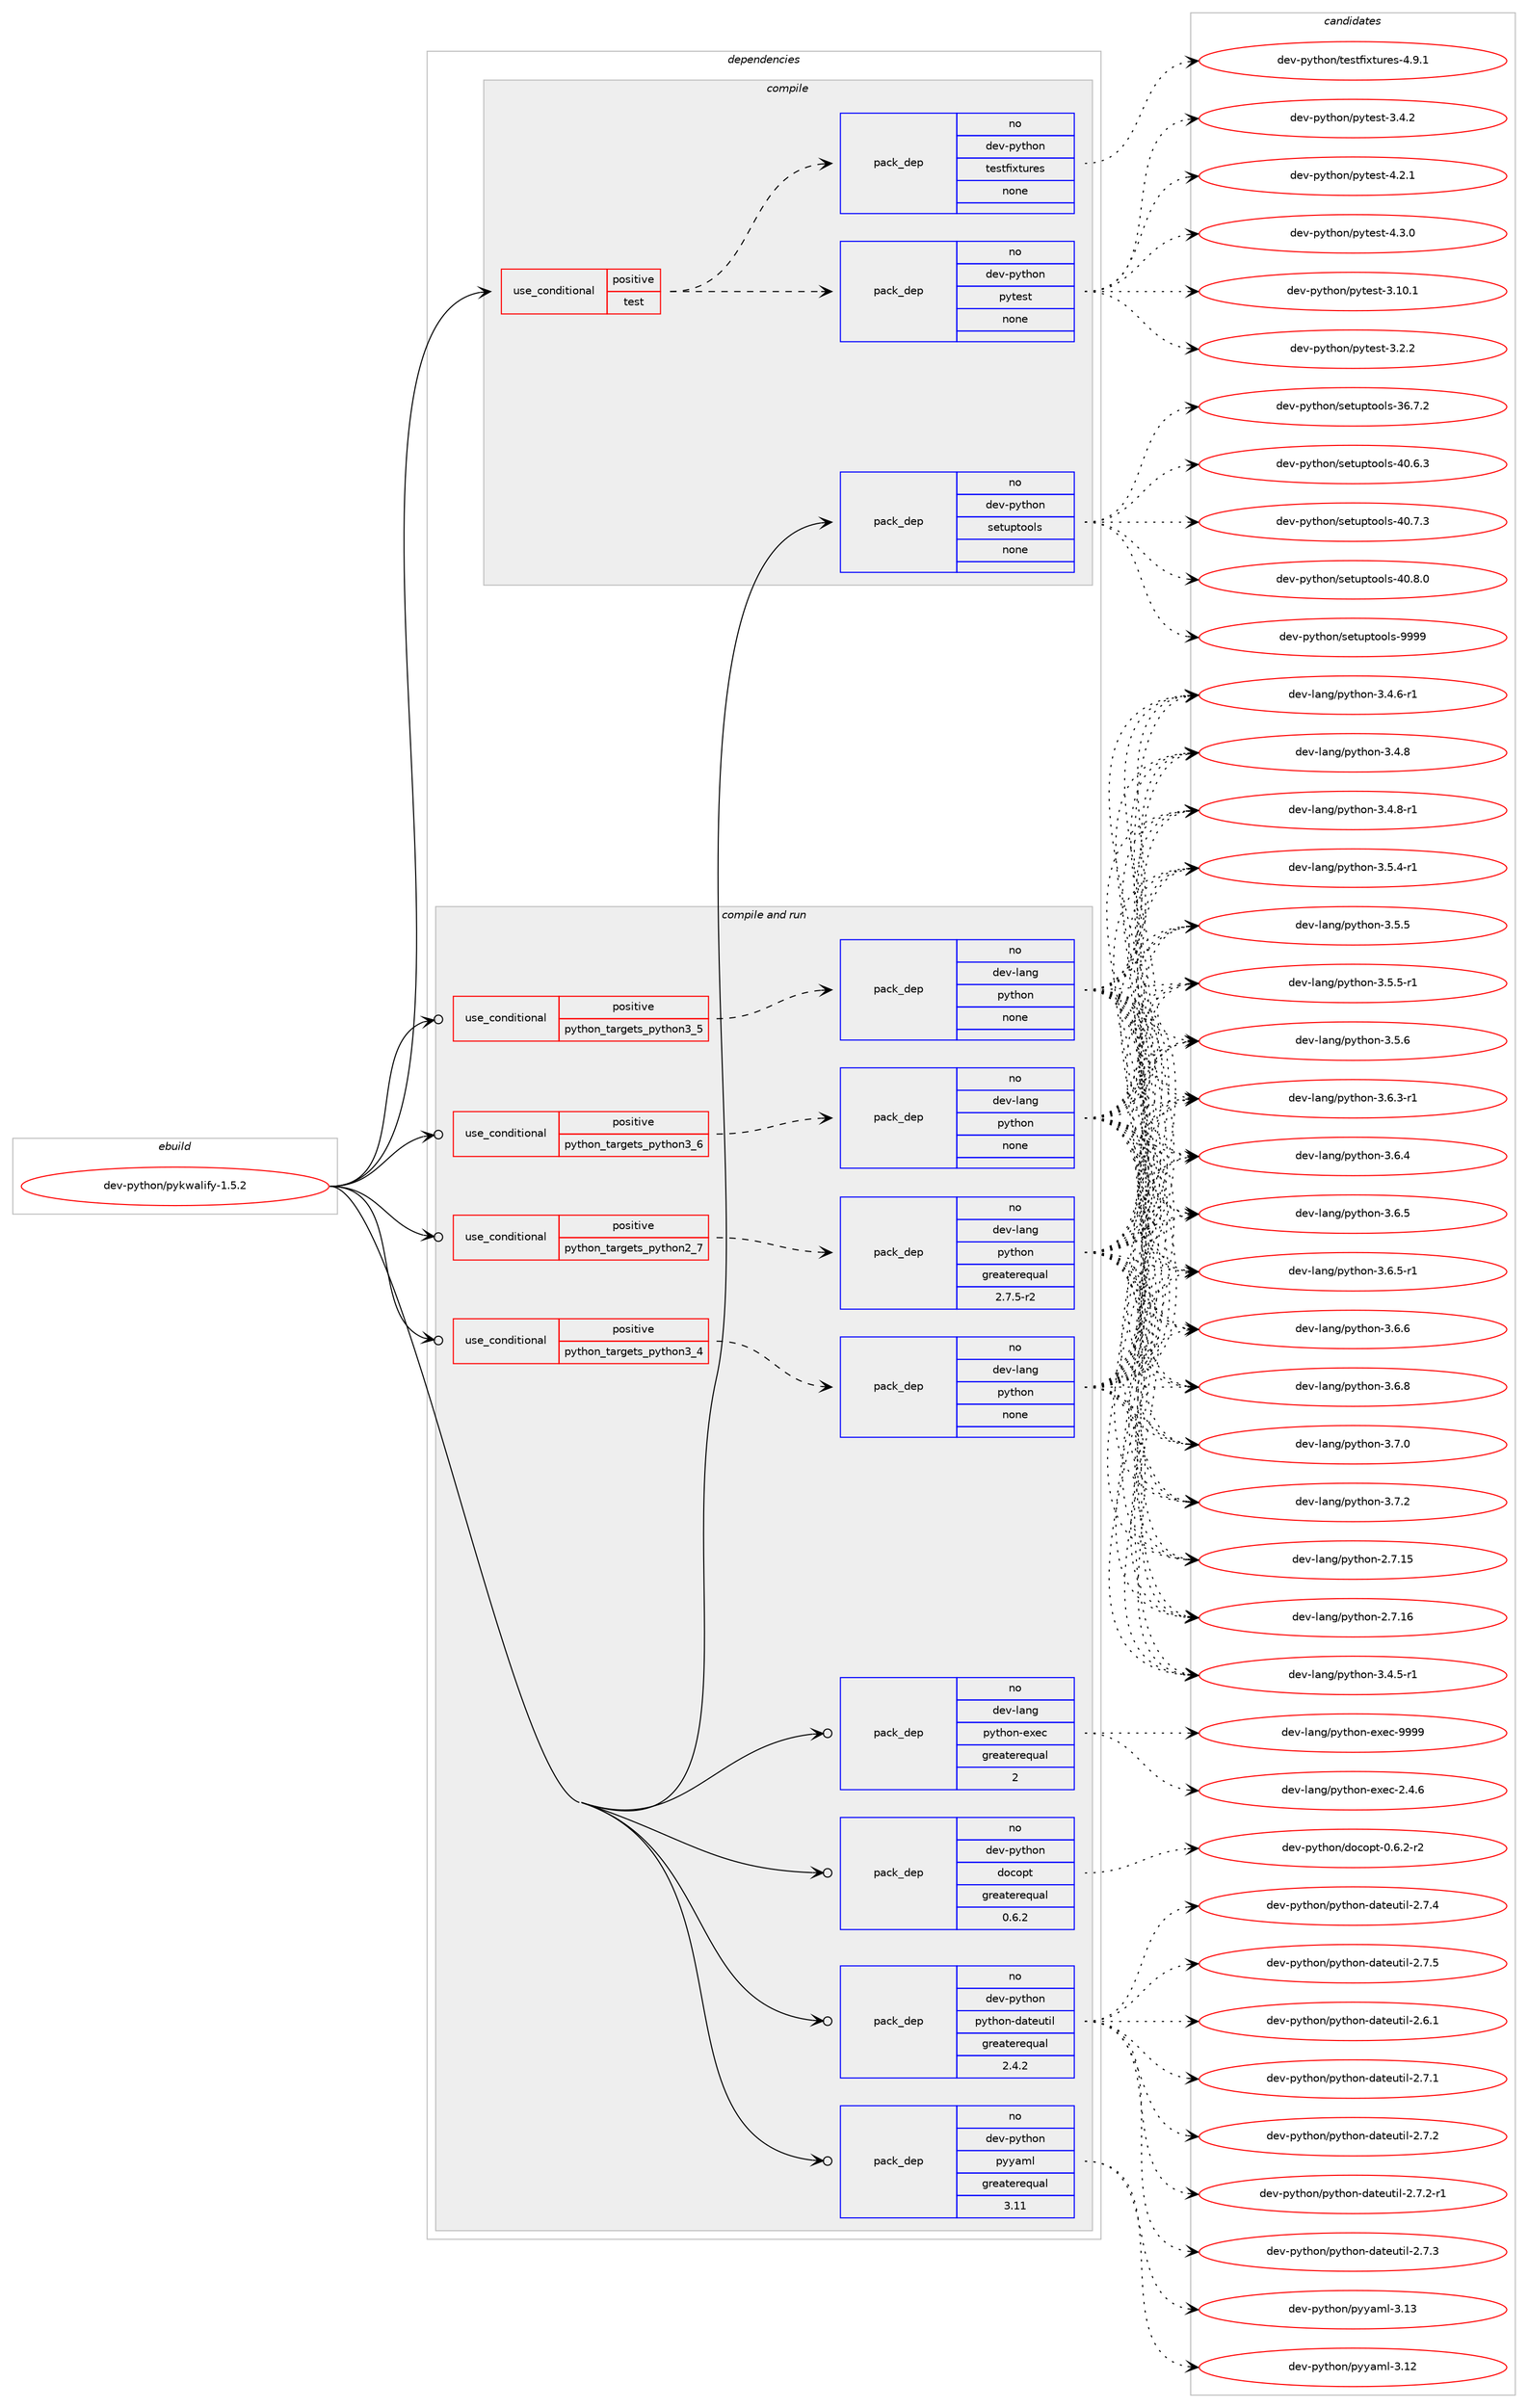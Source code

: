 digraph prolog {

# *************
# Graph options
# *************

newrank=true;
concentrate=true;
compound=true;
graph [rankdir=LR,fontname=Helvetica,fontsize=10,ranksep=1.5];#, ranksep=2.5, nodesep=0.2];
edge  [arrowhead=vee];
node  [fontname=Helvetica,fontsize=10];

# **********
# The ebuild
# **********

subgraph cluster_leftcol {
color=gray;
rank=same;
label=<<i>ebuild</i>>;
id [label="dev-python/pykwalify-1.5.2", color=red, width=4, href="../dev-python/pykwalify-1.5.2.svg"];
}

# ****************
# The dependencies
# ****************

subgraph cluster_midcol {
color=gray;
label=<<i>dependencies</i>>;
subgraph cluster_compile {
fillcolor="#eeeeee";
style=filled;
label=<<i>compile</i>>;
subgraph cond381081 {
dependency1430131 [label=<<TABLE BORDER="0" CELLBORDER="1" CELLSPACING="0" CELLPADDING="4"><TR><TD ROWSPAN="3" CELLPADDING="10">use_conditional</TD></TR><TR><TD>positive</TD></TR><TR><TD>test</TD></TR></TABLE>>, shape=none, color=red];
subgraph pack1025728 {
dependency1430132 [label=<<TABLE BORDER="0" CELLBORDER="1" CELLSPACING="0" CELLPADDING="4" WIDTH="220"><TR><TD ROWSPAN="6" CELLPADDING="30">pack_dep</TD></TR><TR><TD WIDTH="110">no</TD></TR><TR><TD>dev-python</TD></TR><TR><TD>pytest</TD></TR><TR><TD>none</TD></TR><TR><TD></TD></TR></TABLE>>, shape=none, color=blue];
}
dependency1430131:e -> dependency1430132:w [weight=20,style="dashed",arrowhead="vee"];
subgraph pack1025729 {
dependency1430133 [label=<<TABLE BORDER="0" CELLBORDER="1" CELLSPACING="0" CELLPADDING="4" WIDTH="220"><TR><TD ROWSPAN="6" CELLPADDING="30">pack_dep</TD></TR><TR><TD WIDTH="110">no</TD></TR><TR><TD>dev-python</TD></TR><TR><TD>testfixtures</TD></TR><TR><TD>none</TD></TR><TR><TD></TD></TR></TABLE>>, shape=none, color=blue];
}
dependency1430131:e -> dependency1430133:w [weight=20,style="dashed",arrowhead="vee"];
}
id:e -> dependency1430131:w [weight=20,style="solid",arrowhead="vee"];
subgraph pack1025730 {
dependency1430134 [label=<<TABLE BORDER="0" CELLBORDER="1" CELLSPACING="0" CELLPADDING="4" WIDTH="220"><TR><TD ROWSPAN="6" CELLPADDING="30">pack_dep</TD></TR><TR><TD WIDTH="110">no</TD></TR><TR><TD>dev-python</TD></TR><TR><TD>setuptools</TD></TR><TR><TD>none</TD></TR><TR><TD></TD></TR></TABLE>>, shape=none, color=blue];
}
id:e -> dependency1430134:w [weight=20,style="solid",arrowhead="vee"];
}
subgraph cluster_compileandrun {
fillcolor="#eeeeee";
style=filled;
label=<<i>compile and run</i>>;
subgraph cond381082 {
dependency1430135 [label=<<TABLE BORDER="0" CELLBORDER="1" CELLSPACING="0" CELLPADDING="4"><TR><TD ROWSPAN="3" CELLPADDING="10">use_conditional</TD></TR><TR><TD>positive</TD></TR><TR><TD>python_targets_python2_7</TD></TR></TABLE>>, shape=none, color=red];
subgraph pack1025731 {
dependency1430136 [label=<<TABLE BORDER="0" CELLBORDER="1" CELLSPACING="0" CELLPADDING="4" WIDTH="220"><TR><TD ROWSPAN="6" CELLPADDING="30">pack_dep</TD></TR><TR><TD WIDTH="110">no</TD></TR><TR><TD>dev-lang</TD></TR><TR><TD>python</TD></TR><TR><TD>greaterequal</TD></TR><TR><TD>2.7.5-r2</TD></TR></TABLE>>, shape=none, color=blue];
}
dependency1430135:e -> dependency1430136:w [weight=20,style="dashed",arrowhead="vee"];
}
id:e -> dependency1430135:w [weight=20,style="solid",arrowhead="odotvee"];
subgraph cond381083 {
dependency1430137 [label=<<TABLE BORDER="0" CELLBORDER="1" CELLSPACING="0" CELLPADDING="4"><TR><TD ROWSPAN="3" CELLPADDING="10">use_conditional</TD></TR><TR><TD>positive</TD></TR><TR><TD>python_targets_python3_4</TD></TR></TABLE>>, shape=none, color=red];
subgraph pack1025732 {
dependency1430138 [label=<<TABLE BORDER="0" CELLBORDER="1" CELLSPACING="0" CELLPADDING="4" WIDTH="220"><TR><TD ROWSPAN="6" CELLPADDING="30">pack_dep</TD></TR><TR><TD WIDTH="110">no</TD></TR><TR><TD>dev-lang</TD></TR><TR><TD>python</TD></TR><TR><TD>none</TD></TR><TR><TD></TD></TR></TABLE>>, shape=none, color=blue];
}
dependency1430137:e -> dependency1430138:w [weight=20,style="dashed",arrowhead="vee"];
}
id:e -> dependency1430137:w [weight=20,style="solid",arrowhead="odotvee"];
subgraph cond381084 {
dependency1430139 [label=<<TABLE BORDER="0" CELLBORDER="1" CELLSPACING="0" CELLPADDING="4"><TR><TD ROWSPAN="3" CELLPADDING="10">use_conditional</TD></TR><TR><TD>positive</TD></TR><TR><TD>python_targets_python3_5</TD></TR></TABLE>>, shape=none, color=red];
subgraph pack1025733 {
dependency1430140 [label=<<TABLE BORDER="0" CELLBORDER="1" CELLSPACING="0" CELLPADDING="4" WIDTH="220"><TR><TD ROWSPAN="6" CELLPADDING="30">pack_dep</TD></TR><TR><TD WIDTH="110">no</TD></TR><TR><TD>dev-lang</TD></TR><TR><TD>python</TD></TR><TR><TD>none</TD></TR><TR><TD></TD></TR></TABLE>>, shape=none, color=blue];
}
dependency1430139:e -> dependency1430140:w [weight=20,style="dashed",arrowhead="vee"];
}
id:e -> dependency1430139:w [weight=20,style="solid",arrowhead="odotvee"];
subgraph cond381085 {
dependency1430141 [label=<<TABLE BORDER="0" CELLBORDER="1" CELLSPACING="0" CELLPADDING="4"><TR><TD ROWSPAN="3" CELLPADDING="10">use_conditional</TD></TR><TR><TD>positive</TD></TR><TR><TD>python_targets_python3_6</TD></TR></TABLE>>, shape=none, color=red];
subgraph pack1025734 {
dependency1430142 [label=<<TABLE BORDER="0" CELLBORDER="1" CELLSPACING="0" CELLPADDING="4" WIDTH="220"><TR><TD ROWSPAN="6" CELLPADDING="30">pack_dep</TD></TR><TR><TD WIDTH="110">no</TD></TR><TR><TD>dev-lang</TD></TR><TR><TD>python</TD></TR><TR><TD>none</TD></TR><TR><TD></TD></TR></TABLE>>, shape=none, color=blue];
}
dependency1430141:e -> dependency1430142:w [weight=20,style="dashed",arrowhead="vee"];
}
id:e -> dependency1430141:w [weight=20,style="solid",arrowhead="odotvee"];
subgraph pack1025735 {
dependency1430143 [label=<<TABLE BORDER="0" CELLBORDER="1" CELLSPACING="0" CELLPADDING="4" WIDTH="220"><TR><TD ROWSPAN="6" CELLPADDING="30">pack_dep</TD></TR><TR><TD WIDTH="110">no</TD></TR><TR><TD>dev-lang</TD></TR><TR><TD>python-exec</TD></TR><TR><TD>greaterequal</TD></TR><TR><TD>2</TD></TR></TABLE>>, shape=none, color=blue];
}
id:e -> dependency1430143:w [weight=20,style="solid",arrowhead="odotvee"];
subgraph pack1025736 {
dependency1430144 [label=<<TABLE BORDER="0" CELLBORDER="1" CELLSPACING="0" CELLPADDING="4" WIDTH="220"><TR><TD ROWSPAN="6" CELLPADDING="30">pack_dep</TD></TR><TR><TD WIDTH="110">no</TD></TR><TR><TD>dev-python</TD></TR><TR><TD>docopt</TD></TR><TR><TD>greaterequal</TD></TR><TR><TD>0.6.2</TD></TR></TABLE>>, shape=none, color=blue];
}
id:e -> dependency1430144:w [weight=20,style="solid",arrowhead="odotvee"];
subgraph pack1025737 {
dependency1430145 [label=<<TABLE BORDER="0" CELLBORDER="1" CELLSPACING="0" CELLPADDING="4" WIDTH="220"><TR><TD ROWSPAN="6" CELLPADDING="30">pack_dep</TD></TR><TR><TD WIDTH="110">no</TD></TR><TR><TD>dev-python</TD></TR><TR><TD>python-dateutil</TD></TR><TR><TD>greaterequal</TD></TR><TR><TD>2.4.2</TD></TR></TABLE>>, shape=none, color=blue];
}
id:e -> dependency1430145:w [weight=20,style="solid",arrowhead="odotvee"];
subgraph pack1025738 {
dependency1430146 [label=<<TABLE BORDER="0" CELLBORDER="1" CELLSPACING="0" CELLPADDING="4" WIDTH="220"><TR><TD ROWSPAN="6" CELLPADDING="30">pack_dep</TD></TR><TR><TD WIDTH="110">no</TD></TR><TR><TD>dev-python</TD></TR><TR><TD>pyyaml</TD></TR><TR><TD>greaterequal</TD></TR><TR><TD>3.11</TD></TR></TABLE>>, shape=none, color=blue];
}
id:e -> dependency1430146:w [weight=20,style="solid",arrowhead="odotvee"];
}
subgraph cluster_run {
fillcolor="#eeeeee";
style=filled;
label=<<i>run</i>>;
}
}

# **************
# The candidates
# **************

subgraph cluster_choices {
rank=same;
color=gray;
label=<<i>candidates</i>>;

subgraph choice1025728 {
color=black;
nodesep=1;
choice100101118451121211161041111104711212111610111511645514649484649 [label="dev-python/pytest-3.10.1", color=red, width=4,href="../dev-python/pytest-3.10.1.svg"];
choice1001011184511212111610411111047112121116101115116455146504650 [label="dev-python/pytest-3.2.2", color=red, width=4,href="../dev-python/pytest-3.2.2.svg"];
choice1001011184511212111610411111047112121116101115116455146524650 [label="dev-python/pytest-3.4.2", color=red, width=4,href="../dev-python/pytest-3.4.2.svg"];
choice1001011184511212111610411111047112121116101115116455246504649 [label="dev-python/pytest-4.2.1", color=red, width=4,href="../dev-python/pytest-4.2.1.svg"];
choice1001011184511212111610411111047112121116101115116455246514648 [label="dev-python/pytest-4.3.0", color=red, width=4,href="../dev-python/pytest-4.3.0.svg"];
dependency1430132:e -> choice100101118451121211161041111104711212111610111511645514649484649:w [style=dotted,weight="100"];
dependency1430132:e -> choice1001011184511212111610411111047112121116101115116455146504650:w [style=dotted,weight="100"];
dependency1430132:e -> choice1001011184511212111610411111047112121116101115116455146524650:w [style=dotted,weight="100"];
dependency1430132:e -> choice1001011184511212111610411111047112121116101115116455246504649:w [style=dotted,weight="100"];
dependency1430132:e -> choice1001011184511212111610411111047112121116101115116455246514648:w [style=dotted,weight="100"];
}
subgraph choice1025729 {
color=black;
nodesep=1;
choice1001011184511212111610411111047116101115116102105120116117114101115455246574649 [label="dev-python/testfixtures-4.9.1", color=red, width=4,href="../dev-python/testfixtures-4.9.1.svg"];
dependency1430133:e -> choice1001011184511212111610411111047116101115116102105120116117114101115455246574649:w [style=dotted,weight="100"];
}
subgraph choice1025730 {
color=black;
nodesep=1;
choice100101118451121211161041111104711510111611711211611111110811545515446554650 [label="dev-python/setuptools-36.7.2", color=red, width=4,href="../dev-python/setuptools-36.7.2.svg"];
choice100101118451121211161041111104711510111611711211611111110811545524846544651 [label="dev-python/setuptools-40.6.3", color=red, width=4,href="../dev-python/setuptools-40.6.3.svg"];
choice100101118451121211161041111104711510111611711211611111110811545524846554651 [label="dev-python/setuptools-40.7.3", color=red, width=4,href="../dev-python/setuptools-40.7.3.svg"];
choice100101118451121211161041111104711510111611711211611111110811545524846564648 [label="dev-python/setuptools-40.8.0", color=red, width=4,href="../dev-python/setuptools-40.8.0.svg"];
choice10010111845112121116104111110471151011161171121161111111081154557575757 [label="dev-python/setuptools-9999", color=red, width=4,href="../dev-python/setuptools-9999.svg"];
dependency1430134:e -> choice100101118451121211161041111104711510111611711211611111110811545515446554650:w [style=dotted,weight="100"];
dependency1430134:e -> choice100101118451121211161041111104711510111611711211611111110811545524846544651:w [style=dotted,weight="100"];
dependency1430134:e -> choice100101118451121211161041111104711510111611711211611111110811545524846554651:w [style=dotted,weight="100"];
dependency1430134:e -> choice100101118451121211161041111104711510111611711211611111110811545524846564648:w [style=dotted,weight="100"];
dependency1430134:e -> choice10010111845112121116104111110471151011161171121161111111081154557575757:w [style=dotted,weight="100"];
}
subgraph choice1025731 {
color=black;
nodesep=1;
choice10010111845108971101034711212111610411111045504655464953 [label="dev-lang/python-2.7.15", color=red, width=4,href="../dev-lang/python-2.7.15.svg"];
choice10010111845108971101034711212111610411111045504655464954 [label="dev-lang/python-2.7.16", color=red, width=4,href="../dev-lang/python-2.7.16.svg"];
choice1001011184510897110103471121211161041111104551465246534511449 [label="dev-lang/python-3.4.5-r1", color=red, width=4,href="../dev-lang/python-3.4.5-r1.svg"];
choice1001011184510897110103471121211161041111104551465246544511449 [label="dev-lang/python-3.4.6-r1", color=red, width=4,href="../dev-lang/python-3.4.6-r1.svg"];
choice100101118451089711010347112121116104111110455146524656 [label="dev-lang/python-3.4.8", color=red, width=4,href="../dev-lang/python-3.4.8.svg"];
choice1001011184510897110103471121211161041111104551465246564511449 [label="dev-lang/python-3.4.8-r1", color=red, width=4,href="../dev-lang/python-3.4.8-r1.svg"];
choice1001011184510897110103471121211161041111104551465346524511449 [label="dev-lang/python-3.5.4-r1", color=red, width=4,href="../dev-lang/python-3.5.4-r1.svg"];
choice100101118451089711010347112121116104111110455146534653 [label="dev-lang/python-3.5.5", color=red, width=4,href="../dev-lang/python-3.5.5.svg"];
choice1001011184510897110103471121211161041111104551465346534511449 [label="dev-lang/python-3.5.5-r1", color=red, width=4,href="../dev-lang/python-3.5.5-r1.svg"];
choice100101118451089711010347112121116104111110455146534654 [label="dev-lang/python-3.5.6", color=red, width=4,href="../dev-lang/python-3.5.6.svg"];
choice1001011184510897110103471121211161041111104551465446514511449 [label="dev-lang/python-3.6.3-r1", color=red, width=4,href="../dev-lang/python-3.6.3-r1.svg"];
choice100101118451089711010347112121116104111110455146544652 [label="dev-lang/python-3.6.4", color=red, width=4,href="../dev-lang/python-3.6.4.svg"];
choice100101118451089711010347112121116104111110455146544653 [label="dev-lang/python-3.6.5", color=red, width=4,href="../dev-lang/python-3.6.5.svg"];
choice1001011184510897110103471121211161041111104551465446534511449 [label="dev-lang/python-3.6.5-r1", color=red, width=4,href="../dev-lang/python-3.6.5-r1.svg"];
choice100101118451089711010347112121116104111110455146544654 [label="dev-lang/python-3.6.6", color=red, width=4,href="../dev-lang/python-3.6.6.svg"];
choice100101118451089711010347112121116104111110455146544656 [label="dev-lang/python-3.6.8", color=red, width=4,href="../dev-lang/python-3.6.8.svg"];
choice100101118451089711010347112121116104111110455146554648 [label="dev-lang/python-3.7.0", color=red, width=4,href="../dev-lang/python-3.7.0.svg"];
choice100101118451089711010347112121116104111110455146554650 [label="dev-lang/python-3.7.2", color=red, width=4,href="../dev-lang/python-3.7.2.svg"];
dependency1430136:e -> choice10010111845108971101034711212111610411111045504655464953:w [style=dotted,weight="100"];
dependency1430136:e -> choice10010111845108971101034711212111610411111045504655464954:w [style=dotted,weight="100"];
dependency1430136:e -> choice1001011184510897110103471121211161041111104551465246534511449:w [style=dotted,weight="100"];
dependency1430136:e -> choice1001011184510897110103471121211161041111104551465246544511449:w [style=dotted,weight="100"];
dependency1430136:e -> choice100101118451089711010347112121116104111110455146524656:w [style=dotted,weight="100"];
dependency1430136:e -> choice1001011184510897110103471121211161041111104551465246564511449:w [style=dotted,weight="100"];
dependency1430136:e -> choice1001011184510897110103471121211161041111104551465346524511449:w [style=dotted,weight="100"];
dependency1430136:e -> choice100101118451089711010347112121116104111110455146534653:w [style=dotted,weight="100"];
dependency1430136:e -> choice1001011184510897110103471121211161041111104551465346534511449:w [style=dotted,weight="100"];
dependency1430136:e -> choice100101118451089711010347112121116104111110455146534654:w [style=dotted,weight="100"];
dependency1430136:e -> choice1001011184510897110103471121211161041111104551465446514511449:w [style=dotted,weight="100"];
dependency1430136:e -> choice100101118451089711010347112121116104111110455146544652:w [style=dotted,weight="100"];
dependency1430136:e -> choice100101118451089711010347112121116104111110455146544653:w [style=dotted,weight="100"];
dependency1430136:e -> choice1001011184510897110103471121211161041111104551465446534511449:w [style=dotted,weight="100"];
dependency1430136:e -> choice100101118451089711010347112121116104111110455146544654:w [style=dotted,weight="100"];
dependency1430136:e -> choice100101118451089711010347112121116104111110455146544656:w [style=dotted,weight="100"];
dependency1430136:e -> choice100101118451089711010347112121116104111110455146554648:w [style=dotted,weight="100"];
dependency1430136:e -> choice100101118451089711010347112121116104111110455146554650:w [style=dotted,weight="100"];
}
subgraph choice1025732 {
color=black;
nodesep=1;
choice10010111845108971101034711212111610411111045504655464953 [label="dev-lang/python-2.7.15", color=red, width=4,href="../dev-lang/python-2.7.15.svg"];
choice10010111845108971101034711212111610411111045504655464954 [label="dev-lang/python-2.7.16", color=red, width=4,href="../dev-lang/python-2.7.16.svg"];
choice1001011184510897110103471121211161041111104551465246534511449 [label="dev-lang/python-3.4.5-r1", color=red, width=4,href="../dev-lang/python-3.4.5-r1.svg"];
choice1001011184510897110103471121211161041111104551465246544511449 [label="dev-lang/python-3.4.6-r1", color=red, width=4,href="../dev-lang/python-3.4.6-r1.svg"];
choice100101118451089711010347112121116104111110455146524656 [label="dev-lang/python-3.4.8", color=red, width=4,href="../dev-lang/python-3.4.8.svg"];
choice1001011184510897110103471121211161041111104551465246564511449 [label="dev-lang/python-3.4.8-r1", color=red, width=4,href="../dev-lang/python-3.4.8-r1.svg"];
choice1001011184510897110103471121211161041111104551465346524511449 [label="dev-lang/python-3.5.4-r1", color=red, width=4,href="../dev-lang/python-3.5.4-r1.svg"];
choice100101118451089711010347112121116104111110455146534653 [label="dev-lang/python-3.5.5", color=red, width=4,href="../dev-lang/python-3.5.5.svg"];
choice1001011184510897110103471121211161041111104551465346534511449 [label="dev-lang/python-3.5.5-r1", color=red, width=4,href="../dev-lang/python-3.5.5-r1.svg"];
choice100101118451089711010347112121116104111110455146534654 [label="dev-lang/python-3.5.6", color=red, width=4,href="../dev-lang/python-3.5.6.svg"];
choice1001011184510897110103471121211161041111104551465446514511449 [label="dev-lang/python-3.6.3-r1", color=red, width=4,href="../dev-lang/python-3.6.3-r1.svg"];
choice100101118451089711010347112121116104111110455146544652 [label="dev-lang/python-3.6.4", color=red, width=4,href="../dev-lang/python-3.6.4.svg"];
choice100101118451089711010347112121116104111110455146544653 [label="dev-lang/python-3.6.5", color=red, width=4,href="../dev-lang/python-3.6.5.svg"];
choice1001011184510897110103471121211161041111104551465446534511449 [label="dev-lang/python-3.6.5-r1", color=red, width=4,href="../dev-lang/python-3.6.5-r1.svg"];
choice100101118451089711010347112121116104111110455146544654 [label="dev-lang/python-3.6.6", color=red, width=4,href="../dev-lang/python-3.6.6.svg"];
choice100101118451089711010347112121116104111110455146544656 [label="dev-lang/python-3.6.8", color=red, width=4,href="../dev-lang/python-3.6.8.svg"];
choice100101118451089711010347112121116104111110455146554648 [label="dev-lang/python-3.7.0", color=red, width=4,href="../dev-lang/python-3.7.0.svg"];
choice100101118451089711010347112121116104111110455146554650 [label="dev-lang/python-3.7.2", color=red, width=4,href="../dev-lang/python-3.7.2.svg"];
dependency1430138:e -> choice10010111845108971101034711212111610411111045504655464953:w [style=dotted,weight="100"];
dependency1430138:e -> choice10010111845108971101034711212111610411111045504655464954:w [style=dotted,weight="100"];
dependency1430138:e -> choice1001011184510897110103471121211161041111104551465246534511449:w [style=dotted,weight="100"];
dependency1430138:e -> choice1001011184510897110103471121211161041111104551465246544511449:w [style=dotted,weight="100"];
dependency1430138:e -> choice100101118451089711010347112121116104111110455146524656:w [style=dotted,weight="100"];
dependency1430138:e -> choice1001011184510897110103471121211161041111104551465246564511449:w [style=dotted,weight="100"];
dependency1430138:e -> choice1001011184510897110103471121211161041111104551465346524511449:w [style=dotted,weight="100"];
dependency1430138:e -> choice100101118451089711010347112121116104111110455146534653:w [style=dotted,weight="100"];
dependency1430138:e -> choice1001011184510897110103471121211161041111104551465346534511449:w [style=dotted,weight="100"];
dependency1430138:e -> choice100101118451089711010347112121116104111110455146534654:w [style=dotted,weight="100"];
dependency1430138:e -> choice1001011184510897110103471121211161041111104551465446514511449:w [style=dotted,weight="100"];
dependency1430138:e -> choice100101118451089711010347112121116104111110455146544652:w [style=dotted,weight="100"];
dependency1430138:e -> choice100101118451089711010347112121116104111110455146544653:w [style=dotted,weight="100"];
dependency1430138:e -> choice1001011184510897110103471121211161041111104551465446534511449:w [style=dotted,weight="100"];
dependency1430138:e -> choice100101118451089711010347112121116104111110455146544654:w [style=dotted,weight="100"];
dependency1430138:e -> choice100101118451089711010347112121116104111110455146544656:w [style=dotted,weight="100"];
dependency1430138:e -> choice100101118451089711010347112121116104111110455146554648:w [style=dotted,weight="100"];
dependency1430138:e -> choice100101118451089711010347112121116104111110455146554650:w [style=dotted,weight="100"];
}
subgraph choice1025733 {
color=black;
nodesep=1;
choice10010111845108971101034711212111610411111045504655464953 [label="dev-lang/python-2.7.15", color=red, width=4,href="../dev-lang/python-2.7.15.svg"];
choice10010111845108971101034711212111610411111045504655464954 [label="dev-lang/python-2.7.16", color=red, width=4,href="../dev-lang/python-2.7.16.svg"];
choice1001011184510897110103471121211161041111104551465246534511449 [label="dev-lang/python-3.4.5-r1", color=red, width=4,href="../dev-lang/python-3.4.5-r1.svg"];
choice1001011184510897110103471121211161041111104551465246544511449 [label="dev-lang/python-3.4.6-r1", color=red, width=4,href="../dev-lang/python-3.4.6-r1.svg"];
choice100101118451089711010347112121116104111110455146524656 [label="dev-lang/python-3.4.8", color=red, width=4,href="../dev-lang/python-3.4.8.svg"];
choice1001011184510897110103471121211161041111104551465246564511449 [label="dev-lang/python-3.4.8-r1", color=red, width=4,href="../dev-lang/python-3.4.8-r1.svg"];
choice1001011184510897110103471121211161041111104551465346524511449 [label="dev-lang/python-3.5.4-r1", color=red, width=4,href="../dev-lang/python-3.5.4-r1.svg"];
choice100101118451089711010347112121116104111110455146534653 [label="dev-lang/python-3.5.5", color=red, width=4,href="../dev-lang/python-3.5.5.svg"];
choice1001011184510897110103471121211161041111104551465346534511449 [label="dev-lang/python-3.5.5-r1", color=red, width=4,href="../dev-lang/python-3.5.5-r1.svg"];
choice100101118451089711010347112121116104111110455146534654 [label="dev-lang/python-3.5.6", color=red, width=4,href="../dev-lang/python-3.5.6.svg"];
choice1001011184510897110103471121211161041111104551465446514511449 [label="dev-lang/python-3.6.3-r1", color=red, width=4,href="../dev-lang/python-3.6.3-r1.svg"];
choice100101118451089711010347112121116104111110455146544652 [label="dev-lang/python-3.6.4", color=red, width=4,href="../dev-lang/python-3.6.4.svg"];
choice100101118451089711010347112121116104111110455146544653 [label="dev-lang/python-3.6.5", color=red, width=4,href="../dev-lang/python-3.6.5.svg"];
choice1001011184510897110103471121211161041111104551465446534511449 [label="dev-lang/python-3.6.5-r1", color=red, width=4,href="../dev-lang/python-3.6.5-r1.svg"];
choice100101118451089711010347112121116104111110455146544654 [label="dev-lang/python-3.6.6", color=red, width=4,href="../dev-lang/python-3.6.6.svg"];
choice100101118451089711010347112121116104111110455146544656 [label="dev-lang/python-3.6.8", color=red, width=4,href="../dev-lang/python-3.6.8.svg"];
choice100101118451089711010347112121116104111110455146554648 [label="dev-lang/python-3.7.0", color=red, width=4,href="../dev-lang/python-3.7.0.svg"];
choice100101118451089711010347112121116104111110455146554650 [label="dev-lang/python-3.7.2", color=red, width=4,href="../dev-lang/python-3.7.2.svg"];
dependency1430140:e -> choice10010111845108971101034711212111610411111045504655464953:w [style=dotted,weight="100"];
dependency1430140:e -> choice10010111845108971101034711212111610411111045504655464954:w [style=dotted,weight="100"];
dependency1430140:e -> choice1001011184510897110103471121211161041111104551465246534511449:w [style=dotted,weight="100"];
dependency1430140:e -> choice1001011184510897110103471121211161041111104551465246544511449:w [style=dotted,weight="100"];
dependency1430140:e -> choice100101118451089711010347112121116104111110455146524656:w [style=dotted,weight="100"];
dependency1430140:e -> choice1001011184510897110103471121211161041111104551465246564511449:w [style=dotted,weight="100"];
dependency1430140:e -> choice1001011184510897110103471121211161041111104551465346524511449:w [style=dotted,weight="100"];
dependency1430140:e -> choice100101118451089711010347112121116104111110455146534653:w [style=dotted,weight="100"];
dependency1430140:e -> choice1001011184510897110103471121211161041111104551465346534511449:w [style=dotted,weight="100"];
dependency1430140:e -> choice100101118451089711010347112121116104111110455146534654:w [style=dotted,weight="100"];
dependency1430140:e -> choice1001011184510897110103471121211161041111104551465446514511449:w [style=dotted,weight="100"];
dependency1430140:e -> choice100101118451089711010347112121116104111110455146544652:w [style=dotted,weight="100"];
dependency1430140:e -> choice100101118451089711010347112121116104111110455146544653:w [style=dotted,weight="100"];
dependency1430140:e -> choice1001011184510897110103471121211161041111104551465446534511449:w [style=dotted,weight="100"];
dependency1430140:e -> choice100101118451089711010347112121116104111110455146544654:w [style=dotted,weight="100"];
dependency1430140:e -> choice100101118451089711010347112121116104111110455146544656:w [style=dotted,weight="100"];
dependency1430140:e -> choice100101118451089711010347112121116104111110455146554648:w [style=dotted,weight="100"];
dependency1430140:e -> choice100101118451089711010347112121116104111110455146554650:w [style=dotted,weight="100"];
}
subgraph choice1025734 {
color=black;
nodesep=1;
choice10010111845108971101034711212111610411111045504655464953 [label="dev-lang/python-2.7.15", color=red, width=4,href="../dev-lang/python-2.7.15.svg"];
choice10010111845108971101034711212111610411111045504655464954 [label="dev-lang/python-2.7.16", color=red, width=4,href="../dev-lang/python-2.7.16.svg"];
choice1001011184510897110103471121211161041111104551465246534511449 [label="dev-lang/python-3.4.5-r1", color=red, width=4,href="../dev-lang/python-3.4.5-r1.svg"];
choice1001011184510897110103471121211161041111104551465246544511449 [label="dev-lang/python-3.4.6-r1", color=red, width=4,href="../dev-lang/python-3.4.6-r1.svg"];
choice100101118451089711010347112121116104111110455146524656 [label="dev-lang/python-3.4.8", color=red, width=4,href="../dev-lang/python-3.4.8.svg"];
choice1001011184510897110103471121211161041111104551465246564511449 [label="dev-lang/python-3.4.8-r1", color=red, width=4,href="../dev-lang/python-3.4.8-r1.svg"];
choice1001011184510897110103471121211161041111104551465346524511449 [label="dev-lang/python-3.5.4-r1", color=red, width=4,href="../dev-lang/python-3.5.4-r1.svg"];
choice100101118451089711010347112121116104111110455146534653 [label="dev-lang/python-3.5.5", color=red, width=4,href="../dev-lang/python-3.5.5.svg"];
choice1001011184510897110103471121211161041111104551465346534511449 [label="dev-lang/python-3.5.5-r1", color=red, width=4,href="../dev-lang/python-3.5.5-r1.svg"];
choice100101118451089711010347112121116104111110455146534654 [label="dev-lang/python-3.5.6", color=red, width=4,href="../dev-lang/python-3.5.6.svg"];
choice1001011184510897110103471121211161041111104551465446514511449 [label="dev-lang/python-3.6.3-r1", color=red, width=4,href="../dev-lang/python-3.6.3-r1.svg"];
choice100101118451089711010347112121116104111110455146544652 [label="dev-lang/python-3.6.4", color=red, width=4,href="../dev-lang/python-3.6.4.svg"];
choice100101118451089711010347112121116104111110455146544653 [label="dev-lang/python-3.6.5", color=red, width=4,href="../dev-lang/python-3.6.5.svg"];
choice1001011184510897110103471121211161041111104551465446534511449 [label="dev-lang/python-3.6.5-r1", color=red, width=4,href="../dev-lang/python-3.6.5-r1.svg"];
choice100101118451089711010347112121116104111110455146544654 [label="dev-lang/python-3.6.6", color=red, width=4,href="../dev-lang/python-3.6.6.svg"];
choice100101118451089711010347112121116104111110455146544656 [label="dev-lang/python-3.6.8", color=red, width=4,href="../dev-lang/python-3.6.8.svg"];
choice100101118451089711010347112121116104111110455146554648 [label="dev-lang/python-3.7.0", color=red, width=4,href="../dev-lang/python-3.7.0.svg"];
choice100101118451089711010347112121116104111110455146554650 [label="dev-lang/python-3.7.2", color=red, width=4,href="../dev-lang/python-3.7.2.svg"];
dependency1430142:e -> choice10010111845108971101034711212111610411111045504655464953:w [style=dotted,weight="100"];
dependency1430142:e -> choice10010111845108971101034711212111610411111045504655464954:w [style=dotted,weight="100"];
dependency1430142:e -> choice1001011184510897110103471121211161041111104551465246534511449:w [style=dotted,weight="100"];
dependency1430142:e -> choice1001011184510897110103471121211161041111104551465246544511449:w [style=dotted,weight="100"];
dependency1430142:e -> choice100101118451089711010347112121116104111110455146524656:w [style=dotted,weight="100"];
dependency1430142:e -> choice1001011184510897110103471121211161041111104551465246564511449:w [style=dotted,weight="100"];
dependency1430142:e -> choice1001011184510897110103471121211161041111104551465346524511449:w [style=dotted,weight="100"];
dependency1430142:e -> choice100101118451089711010347112121116104111110455146534653:w [style=dotted,weight="100"];
dependency1430142:e -> choice1001011184510897110103471121211161041111104551465346534511449:w [style=dotted,weight="100"];
dependency1430142:e -> choice100101118451089711010347112121116104111110455146534654:w [style=dotted,weight="100"];
dependency1430142:e -> choice1001011184510897110103471121211161041111104551465446514511449:w [style=dotted,weight="100"];
dependency1430142:e -> choice100101118451089711010347112121116104111110455146544652:w [style=dotted,weight="100"];
dependency1430142:e -> choice100101118451089711010347112121116104111110455146544653:w [style=dotted,weight="100"];
dependency1430142:e -> choice1001011184510897110103471121211161041111104551465446534511449:w [style=dotted,weight="100"];
dependency1430142:e -> choice100101118451089711010347112121116104111110455146544654:w [style=dotted,weight="100"];
dependency1430142:e -> choice100101118451089711010347112121116104111110455146544656:w [style=dotted,weight="100"];
dependency1430142:e -> choice100101118451089711010347112121116104111110455146554648:w [style=dotted,weight="100"];
dependency1430142:e -> choice100101118451089711010347112121116104111110455146554650:w [style=dotted,weight="100"];
}
subgraph choice1025735 {
color=black;
nodesep=1;
choice1001011184510897110103471121211161041111104510112010199455046524654 [label="dev-lang/python-exec-2.4.6", color=red, width=4,href="../dev-lang/python-exec-2.4.6.svg"];
choice10010111845108971101034711212111610411111045101120101994557575757 [label="dev-lang/python-exec-9999", color=red, width=4,href="../dev-lang/python-exec-9999.svg"];
dependency1430143:e -> choice1001011184510897110103471121211161041111104510112010199455046524654:w [style=dotted,weight="100"];
dependency1430143:e -> choice10010111845108971101034711212111610411111045101120101994557575757:w [style=dotted,weight="100"];
}
subgraph choice1025736 {
color=black;
nodesep=1;
choice1001011184511212111610411111047100111991111121164548465446504511450 [label="dev-python/docopt-0.6.2-r2", color=red, width=4,href="../dev-python/docopt-0.6.2-r2.svg"];
dependency1430144:e -> choice1001011184511212111610411111047100111991111121164548465446504511450:w [style=dotted,weight="100"];
}
subgraph choice1025737 {
color=black;
nodesep=1;
choice10010111845112121116104111110471121211161041111104510097116101117116105108455046544649 [label="dev-python/python-dateutil-2.6.1", color=red, width=4,href="../dev-python/python-dateutil-2.6.1.svg"];
choice10010111845112121116104111110471121211161041111104510097116101117116105108455046554649 [label="dev-python/python-dateutil-2.7.1", color=red, width=4,href="../dev-python/python-dateutil-2.7.1.svg"];
choice10010111845112121116104111110471121211161041111104510097116101117116105108455046554650 [label="dev-python/python-dateutil-2.7.2", color=red, width=4,href="../dev-python/python-dateutil-2.7.2.svg"];
choice100101118451121211161041111104711212111610411111045100971161011171161051084550465546504511449 [label="dev-python/python-dateutil-2.7.2-r1", color=red, width=4,href="../dev-python/python-dateutil-2.7.2-r1.svg"];
choice10010111845112121116104111110471121211161041111104510097116101117116105108455046554651 [label="dev-python/python-dateutil-2.7.3", color=red, width=4,href="../dev-python/python-dateutil-2.7.3.svg"];
choice10010111845112121116104111110471121211161041111104510097116101117116105108455046554652 [label="dev-python/python-dateutil-2.7.4", color=red, width=4,href="../dev-python/python-dateutil-2.7.4.svg"];
choice10010111845112121116104111110471121211161041111104510097116101117116105108455046554653 [label="dev-python/python-dateutil-2.7.5", color=red, width=4,href="../dev-python/python-dateutil-2.7.5.svg"];
dependency1430145:e -> choice10010111845112121116104111110471121211161041111104510097116101117116105108455046544649:w [style=dotted,weight="100"];
dependency1430145:e -> choice10010111845112121116104111110471121211161041111104510097116101117116105108455046554649:w [style=dotted,weight="100"];
dependency1430145:e -> choice10010111845112121116104111110471121211161041111104510097116101117116105108455046554650:w [style=dotted,weight="100"];
dependency1430145:e -> choice100101118451121211161041111104711212111610411111045100971161011171161051084550465546504511449:w [style=dotted,weight="100"];
dependency1430145:e -> choice10010111845112121116104111110471121211161041111104510097116101117116105108455046554651:w [style=dotted,weight="100"];
dependency1430145:e -> choice10010111845112121116104111110471121211161041111104510097116101117116105108455046554652:w [style=dotted,weight="100"];
dependency1430145:e -> choice10010111845112121116104111110471121211161041111104510097116101117116105108455046554653:w [style=dotted,weight="100"];
}
subgraph choice1025738 {
color=black;
nodesep=1;
choice1001011184511212111610411111047112121121971091084551464950 [label="dev-python/pyyaml-3.12", color=red, width=4,href="../dev-python/pyyaml-3.12.svg"];
choice1001011184511212111610411111047112121121971091084551464951 [label="dev-python/pyyaml-3.13", color=red, width=4,href="../dev-python/pyyaml-3.13.svg"];
dependency1430146:e -> choice1001011184511212111610411111047112121121971091084551464950:w [style=dotted,weight="100"];
dependency1430146:e -> choice1001011184511212111610411111047112121121971091084551464951:w [style=dotted,weight="100"];
}
}

}
